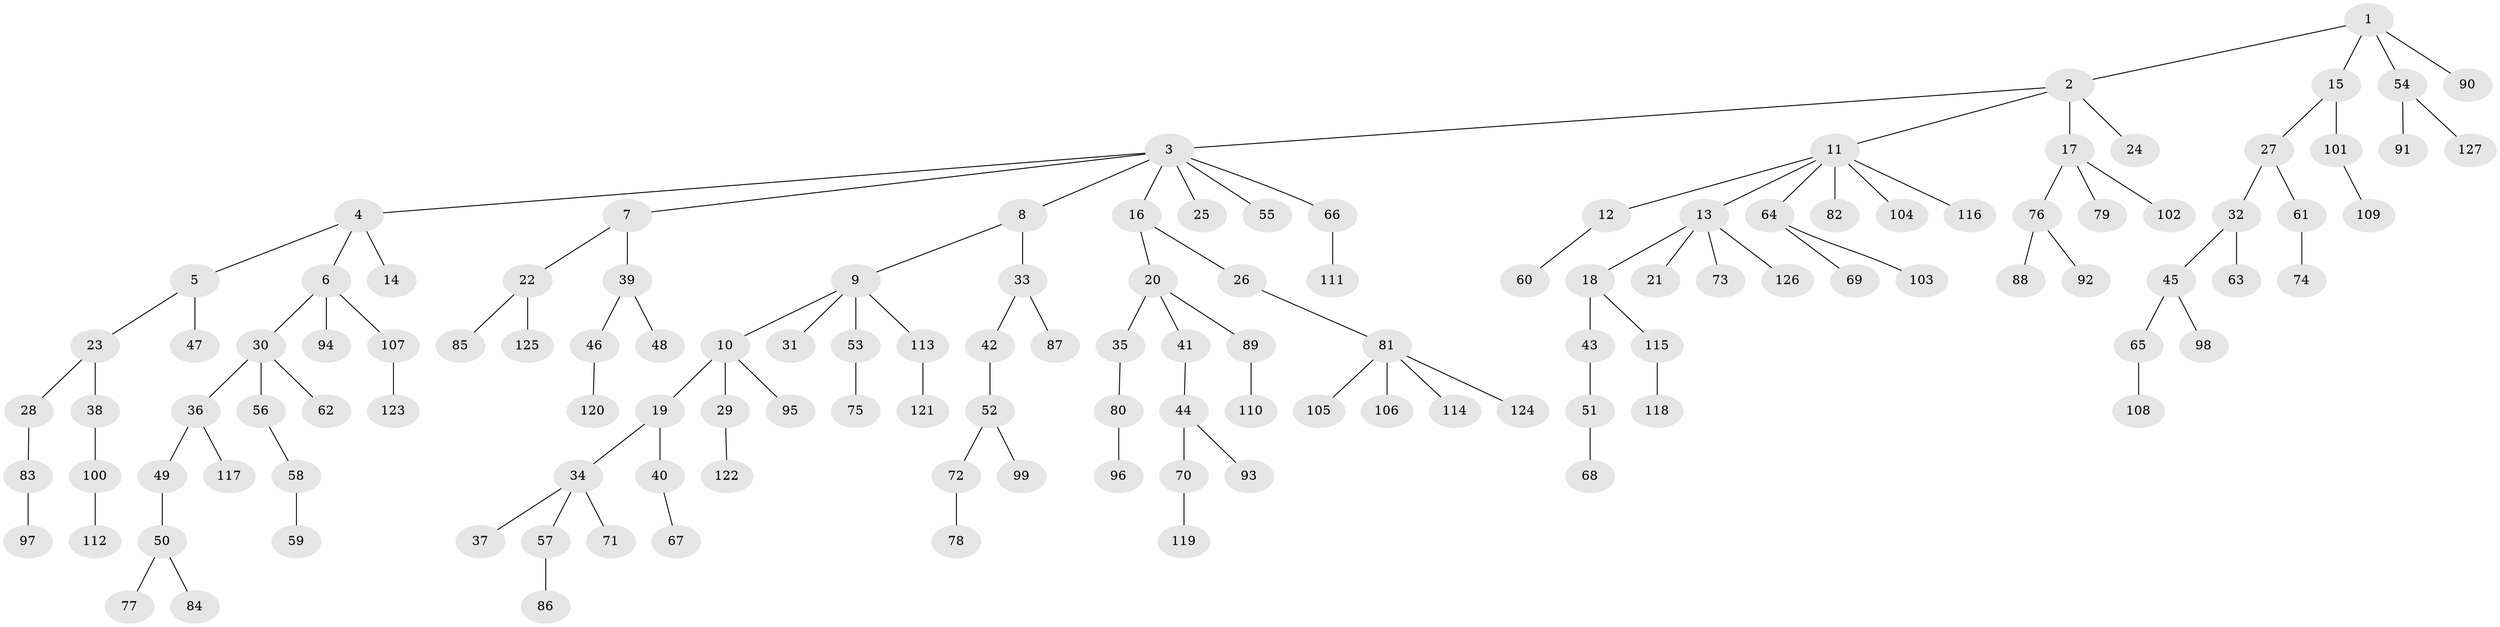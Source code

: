 // coarse degree distribution, {5: 0.033707865168539325, 9: 0.011235955056179775, 3: 0.1348314606741573, 2: 0.21348314606741572, 6: 0.033707865168539325, 1: 0.5393258426966292, 4: 0.033707865168539325}
// Generated by graph-tools (version 1.1) at 2025/42/03/06/25 10:42:06]
// undirected, 127 vertices, 126 edges
graph export_dot {
graph [start="1"]
  node [color=gray90,style=filled];
  1;
  2;
  3;
  4;
  5;
  6;
  7;
  8;
  9;
  10;
  11;
  12;
  13;
  14;
  15;
  16;
  17;
  18;
  19;
  20;
  21;
  22;
  23;
  24;
  25;
  26;
  27;
  28;
  29;
  30;
  31;
  32;
  33;
  34;
  35;
  36;
  37;
  38;
  39;
  40;
  41;
  42;
  43;
  44;
  45;
  46;
  47;
  48;
  49;
  50;
  51;
  52;
  53;
  54;
  55;
  56;
  57;
  58;
  59;
  60;
  61;
  62;
  63;
  64;
  65;
  66;
  67;
  68;
  69;
  70;
  71;
  72;
  73;
  74;
  75;
  76;
  77;
  78;
  79;
  80;
  81;
  82;
  83;
  84;
  85;
  86;
  87;
  88;
  89;
  90;
  91;
  92;
  93;
  94;
  95;
  96;
  97;
  98;
  99;
  100;
  101;
  102;
  103;
  104;
  105;
  106;
  107;
  108;
  109;
  110;
  111;
  112;
  113;
  114;
  115;
  116;
  117;
  118;
  119;
  120;
  121;
  122;
  123;
  124;
  125;
  126;
  127;
  1 -- 2;
  1 -- 15;
  1 -- 54;
  1 -- 90;
  2 -- 3;
  2 -- 11;
  2 -- 17;
  2 -- 24;
  3 -- 4;
  3 -- 7;
  3 -- 8;
  3 -- 16;
  3 -- 25;
  3 -- 55;
  3 -- 66;
  4 -- 5;
  4 -- 6;
  4 -- 14;
  5 -- 23;
  5 -- 47;
  6 -- 30;
  6 -- 94;
  6 -- 107;
  7 -- 22;
  7 -- 39;
  8 -- 9;
  8 -- 33;
  9 -- 10;
  9 -- 31;
  9 -- 53;
  9 -- 113;
  10 -- 19;
  10 -- 29;
  10 -- 95;
  11 -- 12;
  11 -- 13;
  11 -- 64;
  11 -- 82;
  11 -- 104;
  11 -- 116;
  12 -- 60;
  13 -- 18;
  13 -- 21;
  13 -- 73;
  13 -- 126;
  15 -- 27;
  15 -- 101;
  16 -- 20;
  16 -- 26;
  17 -- 76;
  17 -- 79;
  17 -- 102;
  18 -- 43;
  18 -- 115;
  19 -- 34;
  19 -- 40;
  20 -- 35;
  20 -- 41;
  20 -- 89;
  22 -- 85;
  22 -- 125;
  23 -- 28;
  23 -- 38;
  26 -- 81;
  27 -- 32;
  27 -- 61;
  28 -- 83;
  29 -- 122;
  30 -- 36;
  30 -- 56;
  30 -- 62;
  32 -- 45;
  32 -- 63;
  33 -- 42;
  33 -- 87;
  34 -- 37;
  34 -- 57;
  34 -- 71;
  35 -- 80;
  36 -- 49;
  36 -- 117;
  38 -- 100;
  39 -- 46;
  39 -- 48;
  40 -- 67;
  41 -- 44;
  42 -- 52;
  43 -- 51;
  44 -- 70;
  44 -- 93;
  45 -- 65;
  45 -- 98;
  46 -- 120;
  49 -- 50;
  50 -- 77;
  50 -- 84;
  51 -- 68;
  52 -- 72;
  52 -- 99;
  53 -- 75;
  54 -- 91;
  54 -- 127;
  56 -- 58;
  57 -- 86;
  58 -- 59;
  61 -- 74;
  64 -- 69;
  64 -- 103;
  65 -- 108;
  66 -- 111;
  70 -- 119;
  72 -- 78;
  76 -- 88;
  76 -- 92;
  80 -- 96;
  81 -- 105;
  81 -- 106;
  81 -- 114;
  81 -- 124;
  83 -- 97;
  89 -- 110;
  100 -- 112;
  101 -- 109;
  107 -- 123;
  113 -- 121;
  115 -- 118;
}
